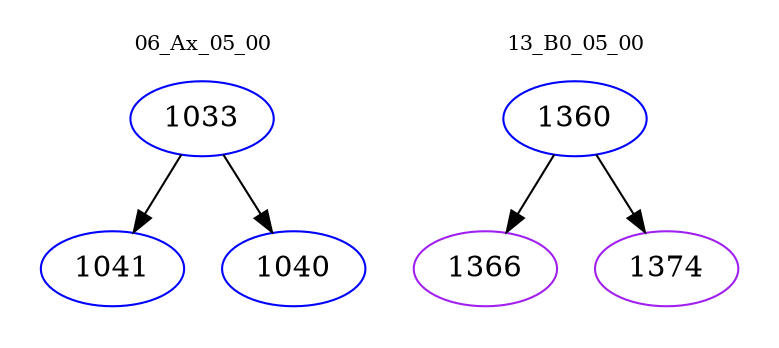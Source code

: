 digraph{
subgraph cluster_0 {
color = white
label = "06_Ax_05_00";
fontsize=10;
T0_1033 [label="1033", color="blue"]
T0_1033 -> T0_1041 [color="black"]
T0_1041 [label="1041", color="blue"]
T0_1033 -> T0_1040 [color="black"]
T0_1040 [label="1040", color="blue"]
}
subgraph cluster_1 {
color = white
label = "13_B0_05_00";
fontsize=10;
T1_1360 [label="1360", color="blue"]
T1_1360 -> T1_1366 [color="black"]
T1_1366 [label="1366", color="purple"]
T1_1360 -> T1_1374 [color="black"]
T1_1374 [label="1374", color="purple"]
}
}
